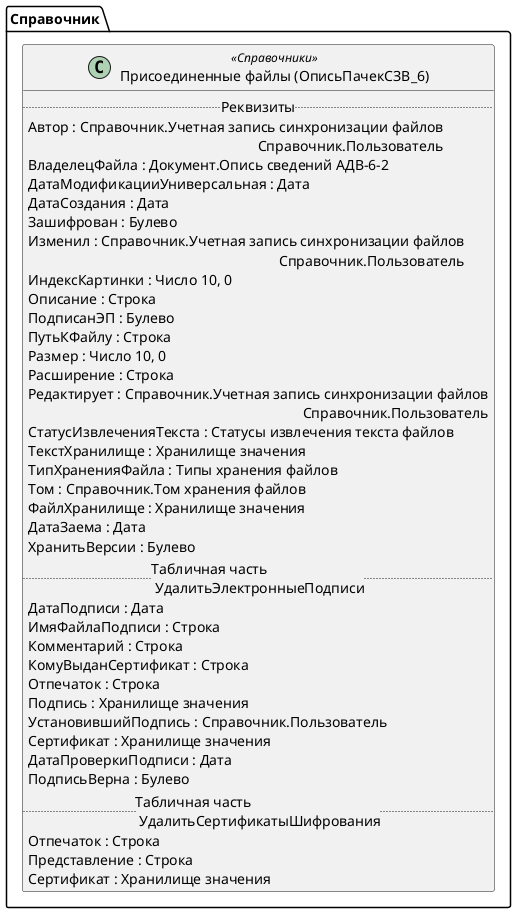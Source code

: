 ﻿@startuml ОписьПачекСЗВ_6ПрисоединенныеФайлы
'!include templates.wsd
'..\include templates.wsd
class Справочник.ОписьПачекСЗВ_6ПрисоединенныеФайлы as "Присоединенные файлы (ОписьПачекСЗВ_6)" <<Справочники>>
{
..Реквизиты..
Автор : Справочник.Учетная запись синхронизации файлов\rСправочник.Пользователь
ВладелецФайла : Документ.Опись сведений АДВ-6-2
ДатаМодификацииУниверсальная : Дата
ДатаСоздания : Дата
Зашифрован : Булево
Изменил : Справочник.Учетная запись синхронизации файлов\rСправочник.Пользователь
ИндексКартинки : Число 10, 0
Описание : Строка
ПодписанЭП : Булево
ПутьКФайлу : Строка
Размер : Число 10, 0
Расширение : Строка
Редактирует : Справочник.Учетная запись синхронизации файлов\rСправочник.Пользователь
СтатусИзвлеченияТекста : Статусы извлечения текста файлов
ТекстХранилище : Хранилище значения
ТипХраненияФайла : Типы хранения файлов
Том : Справочник.Том хранения файлов
ФайлХранилище : Хранилище значения
ДатаЗаема : Дата
ХранитьВерсии : Булево
..Табличная часть \n УдалитьЭлектронныеПодписи..
ДатаПодписи : Дата
ИмяФайлаПодписи : Строка
Комментарий : Строка
КомуВыданСертификат : Строка
Отпечаток : Строка
Подпись : Хранилище значения
УстановившийПодпись : Справочник.Пользователь
Сертификат : Хранилище значения
ДатаПроверкиПодписи : Дата
ПодписьВерна : Булево
..Табличная часть \n УдалитьСертификатыШифрования..
Отпечаток : Строка
Представление : Строка
Сертификат : Хранилище значения
}
@enduml
